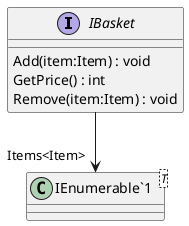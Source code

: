 @startuml
interface IBasket {
    Add(item:Item) : void
    GetPrice() : int
    Remove(item:Item) : void
}
class "IEnumerable`1"<T> {
}
IBasket --> "Items<Item>" "IEnumerable`1"
@enduml

